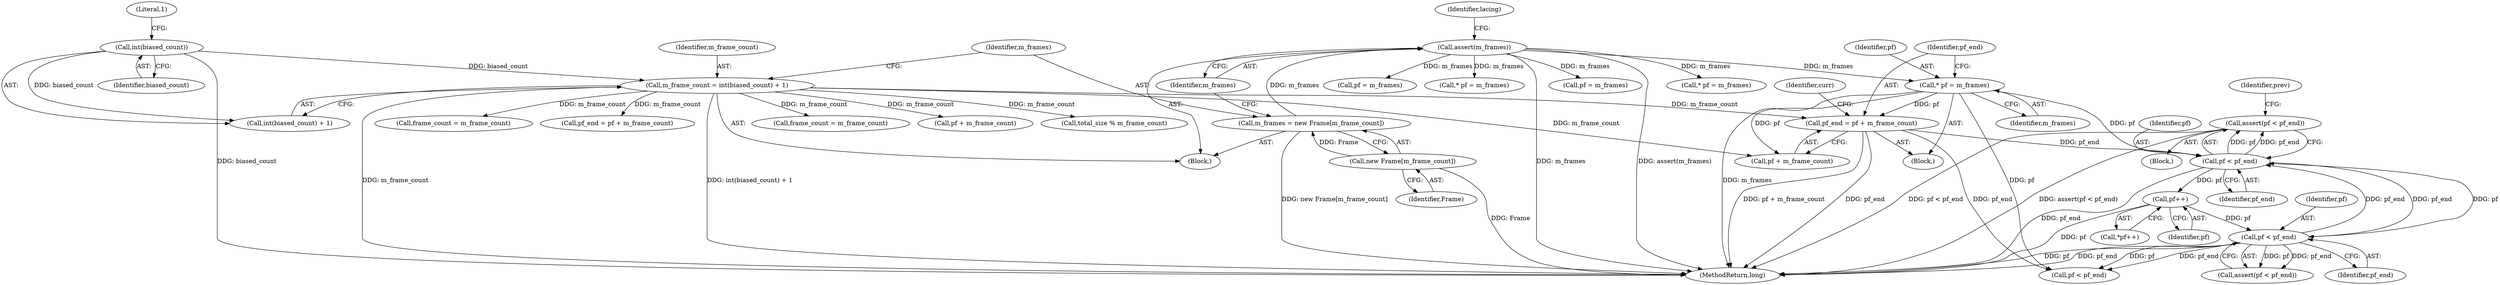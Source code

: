digraph "1_Android_04839626ed859623901ebd3a5fd483982186b59d_174@API" {
"1000716" [label="(Call,assert(pf < pf_end))"];
"1000717" [label="(Call,pf < pf_end)"];
"1000741" [label="(Call,pf < pf_end)"];
"1000724" [label="(Call,pf++)"];
"1000672" [label="(Call,* pf = m_frames)"];
"1000355" [label="(Call,assert(m_frames))"];
"1000351" [label="(Call,m_frames = new Frame[m_frame_count])"];
"1000353" [label="(Call,new Frame[m_frame_count])"];
"1000675" [label="(Call,pf_end = pf + m_frame_count)"];
"1000345" [label="(Call,m_frame_count = int(biased_count) + 1)"];
"1000348" [label="(Call,int(biased_count))"];
"1000674" [label="(Identifier,m_frames)"];
"1000741" [label="(Call,pf < pf_end)"];
"1000363" [label="(Call,* pf = m_frames)"];
"1000725" [label="(Identifier,pf)"];
"1000904" [label="(Call,pf = m_frames)"];
"1000347" [label="(Call,int(biased_count) + 1)"];
"1000354" [label="(Identifier,Frame)"];
"1000359" [label="(Identifier,lacing)"];
"1000345" [label="(Call,m_frame_count = int(biased_count) + 1)"];
"1000832" [label="(Call,pf < pf_end)"];
"1000569" [label="(Call,* pf = m_frames)"];
"1000673" [label="(Identifier,pf)"];
"1000742" [label="(Identifier,pf)"];
"1000743" [label="(Identifier,pf_end)"];
"1000351" [label="(Call,m_frames = new Frame[m_frame_count])"];
"1000672" [label="(Call,* pf = m_frames)"];
"1000675" [label="(Call,pf_end = pf + m_frame_count)"];
"1000717" [label="(Call,pf < pf_end)"];
"1000550" [label="(Call,total_size % m_frame_count)"];
"1000346" [label="(Identifier,m_frame_count)"];
"1000719" [label="(Identifier,pf_end)"];
"1000942" [label="(MethodReturn,long)"];
"1000740" [label="(Call,assert(pf < pf_end))"];
"1000500" [label="(Call,pf = m_frames)"];
"1000348" [label="(Call,int(biased_count))"];
"1000376" [label="(Call,frame_count = m_frame_count)"];
"1000722" [label="(Identifier,prev)"];
"1000709" [label="(Block,)"];
"1000353" [label="(Call,new Frame[m_frame_count])"];
"1000366" [label="(Call,pf_end = pf + m_frame_count)"];
"1000122" [label="(Block,)"];
"1000724" [label="(Call,pf++)"];
"1000716" [label="(Call,assert(pf < pf_end))"];
"1000349" [label="(Identifier,biased_count)"];
"1000356" [label="(Identifier,m_frames)"];
"1000723" [label="(Call,*pf++)"];
"1000677" [label="(Call,pf + m_frame_count)"];
"1000718" [label="(Identifier,pf)"];
"1000355" [label="(Call,assert(m_frames))"];
"1000614" [label="(Block,)"];
"1000683" [label="(Identifier,curr)"];
"1000630" [label="(Call,frame_count = m_frame_count)"];
"1000352" [label="(Identifier,m_frames)"];
"1000368" [label="(Call,pf + m_frame_count)"];
"1000350" [label="(Literal,1)"];
"1000676" [label="(Identifier,pf_end)"];
"1000716" -> "1000709"  [label="AST: "];
"1000716" -> "1000717"  [label="CFG: "];
"1000717" -> "1000716"  [label="AST: "];
"1000722" -> "1000716"  [label="CFG: "];
"1000716" -> "1000942"  [label="DDG: assert(pf < pf_end)"];
"1000716" -> "1000942"  [label="DDG: pf < pf_end"];
"1000717" -> "1000716"  [label="DDG: pf"];
"1000717" -> "1000716"  [label="DDG: pf_end"];
"1000717" -> "1000719"  [label="CFG: "];
"1000718" -> "1000717"  [label="AST: "];
"1000719" -> "1000717"  [label="AST: "];
"1000717" -> "1000942"  [label="DDG: pf_end"];
"1000741" -> "1000717"  [label="DDG: pf"];
"1000741" -> "1000717"  [label="DDG: pf_end"];
"1000672" -> "1000717"  [label="DDG: pf"];
"1000675" -> "1000717"  [label="DDG: pf_end"];
"1000717" -> "1000724"  [label="DDG: pf"];
"1000717" -> "1000741"  [label="DDG: pf_end"];
"1000741" -> "1000740"  [label="AST: "];
"1000741" -> "1000743"  [label="CFG: "];
"1000742" -> "1000741"  [label="AST: "];
"1000743" -> "1000741"  [label="AST: "];
"1000740" -> "1000741"  [label="CFG: "];
"1000741" -> "1000942"  [label="DDG: pf"];
"1000741" -> "1000942"  [label="DDG: pf_end"];
"1000741" -> "1000740"  [label="DDG: pf"];
"1000741" -> "1000740"  [label="DDG: pf_end"];
"1000724" -> "1000741"  [label="DDG: pf"];
"1000741" -> "1000832"  [label="DDG: pf"];
"1000741" -> "1000832"  [label="DDG: pf_end"];
"1000724" -> "1000723"  [label="AST: "];
"1000724" -> "1000725"  [label="CFG: "];
"1000725" -> "1000724"  [label="AST: "];
"1000723" -> "1000724"  [label="CFG: "];
"1000724" -> "1000942"  [label="DDG: pf"];
"1000672" -> "1000614"  [label="AST: "];
"1000672" -> "1000674"  [label="CFG: "];
"1000673" -> "1000672"  [label="AST: "];
"1000674" -> "1000672"  [label="AST: "];
"1000676" -> "1000672"  [label="CFG: "];
"1000672" -> "1000942"  [label="DDG: m_frames"];
"1000355" -> "1000672"  [label="DDG: m_frames"];
"1000672" -> "1000675"  [label="DDG: pf"];
"1000672" -> "1000677"  [label="DDG: pf"];
"1000672" -> "1000832"  [label="DDG: pf"];
"1000355" -> "1000122"  [label="AST: "];
"1000355" -> "1000356"  [label="CFG: "];
"1000356" -> "1000355"  [label="AST: "];
"1000359" -> "1000355"  [label="CFG: "];
"1000355" -> "1000942"  [label="DDG: m_frames"];
"1000355" -> "1000942"  [label="DDG: assert(m_frames)"];
"1000351" -> "1000355"  [label="DDG: m_frames"];
"1000355" -> "1000363"  [label="DDG: m_frames"];
"1000355" -> "1000500"  [label="DDG: m_frames"];
"1000355" -> "1000569"  [label="DDG: m_frames"];
"1000355" -> "1000904"  [label="DDG: m_frames"];
"1000351" -> "1000122"  [label="AST: "];
"1000351" -> "1000353"  [label="CFG: "];
"1000352" -> "1000351"  [label="AST: "];
"1000353" -> "1000351"  [label="AST: "];
"1000356" -> "1000351"  [label="CFG: "];
"1000351" -> "1000942"  [label="DDG: new Frame[m_frame_count]"];
"1000353" -> "1000351"  [label="DDG: Frame"];
"1000353" -> "1000354"  [label="CFG: "];
"1000354" -> "1000353"  [label="AST: "];
"1000353" -> "1000942"  [label="DDG: Frame"];
"1000675" -> "1000614"  [label="AST: "];
"1000675" -> "1000677"  [label="CFG: "];
"1000676" -> "1000675"  [label="AST: "];
"1000677" -> "1000675"  [label="AST: "];
"1000683" -> "1000675"  [label="CFG: "];
"1000675" -> "1000942"  [label="DDG: pf_end"];
"1000675" -> "1000942"  [label="DDG: pf + m_frame_count"];
"1000345" -> "1000675"  [label="DDG: m_frame_count"];
"1000675" -> "1000832"  [label="DDG: pf_end"];
"1000345" -> "1000122"  [label="AST: "];
"1000345" -> "1000347"  [label="CFG: "];
"1000346" -> "1000345"  [label="AST: "];
"1000347" -> "1000345"  [label="AST: "];
"1000352" -> "1000345"  [label="CFG: "];
"1000345" -> "1000942"  [label="DDG: int(biased_count) + 1"];
"1000345" -> "1000942"  [label="DDG: m_frame_count"];
"1000348" -> "1000345"  [label="DDG: biased_count"];
"1000345" -> "1000366"  [label="DDG: m_frame_count"];
"1000345" -> "1000368"  [label="DDG: m_frame_count"];
"1000345" -> "1000376"  [label="DDG: m_frame_count"];
"1000345" -> "1000550"  [label="DDG: m_frame_count"];
"1000345" -> "1000630"  [label="DDG: m_frame_count"];
"1000345" -> "1000677"  [label="DDG: m_frame_count"];
"1000348" -> "1000347"  [label="AST: "];
"1000348" -> "1000349"  [label="CFG: "];
"1000349" -> "1000348"  [label="AST: "];
"1000350" -> "1000348"  [label="CFG: "];
"1000348" -> "1000942"  [label="DDG: biased_count"];
"1000348" -> "1000347"  [label="DDG: biased_count"];
}
